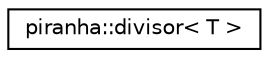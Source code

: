 digraph "Graphical Class Hierarchy"
{
  edge [fontname="Helvetica",fontsize="10",labelfontname="Helvetica",labelfontsize="10"];
  node [fontname="Helvetica",fontsize="10",shape=record];
  rankdir="LR";
  Node0 [label="piranha::divisor\< T \>",height=0.2,width=0.4,color="black", fillcolor="white", style="filled",URL="$classpiranha_1_1divisor.html",tooltip="Divisor class. "];
}
